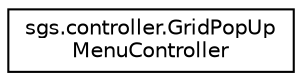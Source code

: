digraph "Graphical Class Hierarchy"
{
  edge [fontname="Helvetica",fontsize="10",labelfontname="Helvetica",labelfontsize="10"];
  node [fontname="Helvetica",fontsize="10",shape=record];
  rankdir="LR";
  Node1 [label="sgs.controller.GridPopUp\lMenuController",height=0.2,width=0.4,color="black", fillcolor="white", style="filled",URL="$classsgs_1_1controller_1_1_grid_pop_up_menu_controller.html"];
}
